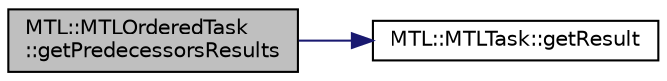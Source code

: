 digraph "MTL::MTLOrderedTask::getPredecessorsResults"
{
 // LATEX_PDF_SIZE
  edge [fontname="Helvetica",fontsize="10",labelfontname="Helvetica",labelfontsize="10"];
  node [fontname="Helvetica",fontsize="10",shape=record];
  rankdir="LR";
  Node1 [label="MTL::MTLOrderedTask\l::getPredecessorsResults",height=0.2,width=0.4,color="black", fillcolor="grey75", style="filled", fontcolor="black",tooltip="Get the Predecessors Results object."];
  Node1 -> Node2 [color="midnightblue",fontsize="10",style="solid",fontname="Helvetica"];
  Node2 [label="MTL::MTLTask::getResult",height=0.2,width=0.4,color="black", fillcolor="white", style="filled",URL="$d7/d56/classMTL_1_1MTLTask.html#a48580a37b7656b3dfbe72a014a0c8a93",tooltip="Get the result of the task. When the execution is finished and the result is available."];
}
